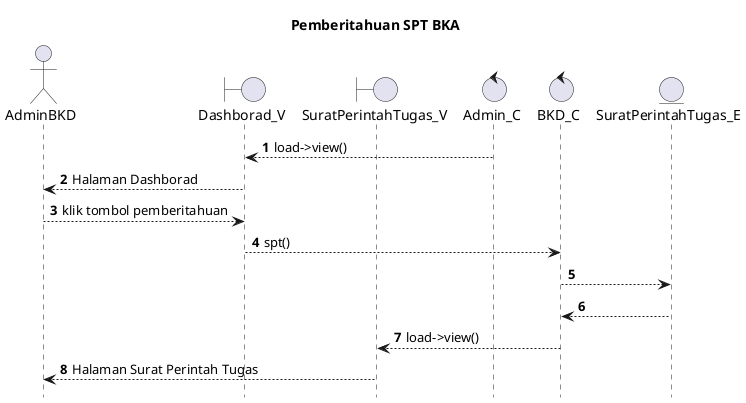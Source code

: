 @startuml

autonumber
hide footbox
title Pemberitahuan SPT BKA

Actor AdminBKD
boundary Dashborad_V
boundary SuratPerintahTugas_V
control Admin_C
control BKD_C
Entity SuratPerintahTugas_E

Admin_C --> Dashborad_V: load->view()
Dashborad_V --> AdminBKD: Halaman Dashborad
AdminBKD --> Dashborad_V: klik tombol pemberitahuan
Dashborad_V --> BKD_C: spt()
BKD_C --> SuratPerintahTugas_E:
    
    SuratPerintahTugas_E --> BKD_C:
    BKD_C --> SuratPerintahTugas_V: load->view()
    SuratPerintahTugas_V --> AdminBKD: Halaman Surat Perintah Tugas

@enduml